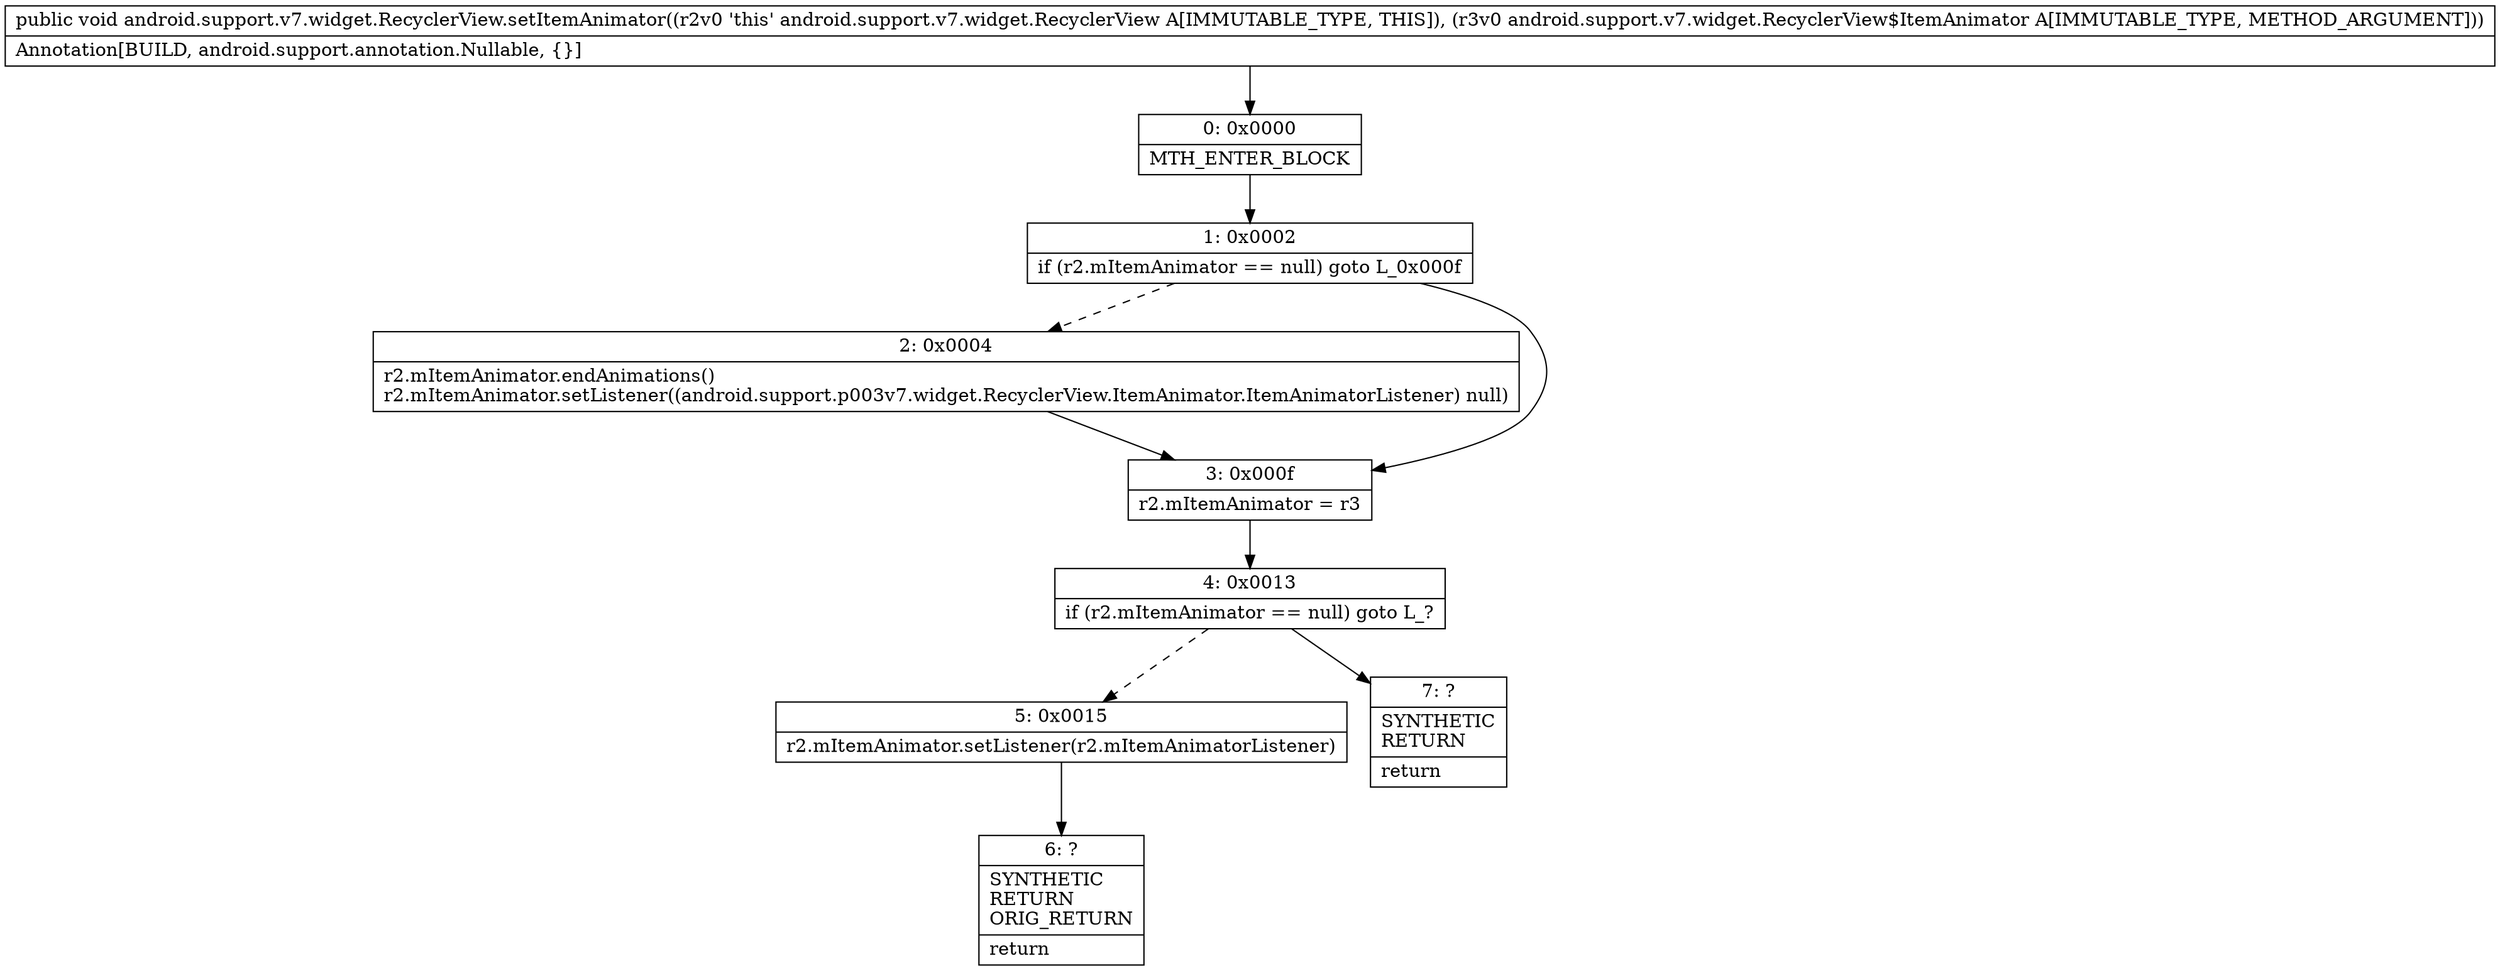 digraph "CFG forandroid.support.v7.widget.RecyclerView.setItemAnimator(Landroid\/support\/v7\/widget\/RecyclerView$ItemAnimator;)V" {
Node_0 [shape=record,label="{0\:\ 0x0000|MTH_ENTER_BLOCK\l}"];
Node_1 [shape=record,label="{1\:\ 0x0002|if (r2.mItemAnimator == null) goto L_0x000f\l}"];
Node_2 [shape=record,label="{2\:\ 0x0004|r2.mItemAnimator.endAnimations()\lr2.mItemAnimator.setListener((android.support.p003v7.widget.RecyclerView.ItemAnimator.ItemAnimatorListener) null)\l}"];
Node_3 [shape=record,label="{3\:\ 0x000f|r2.mItemAnimator = r3\l}"];
Node_4 [shape=record,label="{4\:\ 0x0013|if (r2.mItemAnimator == null) goto L_?\l}"];
Node_5 [shape=record,label="{5\:\ 0x0015|r2.mItemAnimator.setListener(r2.mItemAnimatorListener)\l}"];
Node_6 [shape=record,label="{6\:\ ?|SYNTHETIC\lRETURN\lORIG_RETURN\l|return\l}"];
Node_7 [shape=record,label="{7\:\ ?|SYNTHETIC\lRETURN\l|return\l}"];
MethodNode[shape=record,label="{public void android.support.v7.widget.RecyclerView.setItemAnimator((r2v0 'this' android.support.v7.widget.RecyclerView A[IMMUTABLE_TYPE, THIS]), (r3v0 android.support.v7.widget.RecyclerView$ItemAnimator A[IMMUTABLE_TYPE, METHOD_ARGUMENT]))  | Annotation[BUILD, android.support.annotation.Nullable, \{\}]\l}"];
MethodNode -> Node_0;
Node_0 -> Node_1;
Node_1 -> Node_2[style=dashed];
Node_1 -> Node_3;
Node_2 -> Node_3;
Node_3 -> Node_4;
Node_4 -> Node_5[style=dashed];
Node_4 -> Node_7;
Node_5 -> Node_6;
}


